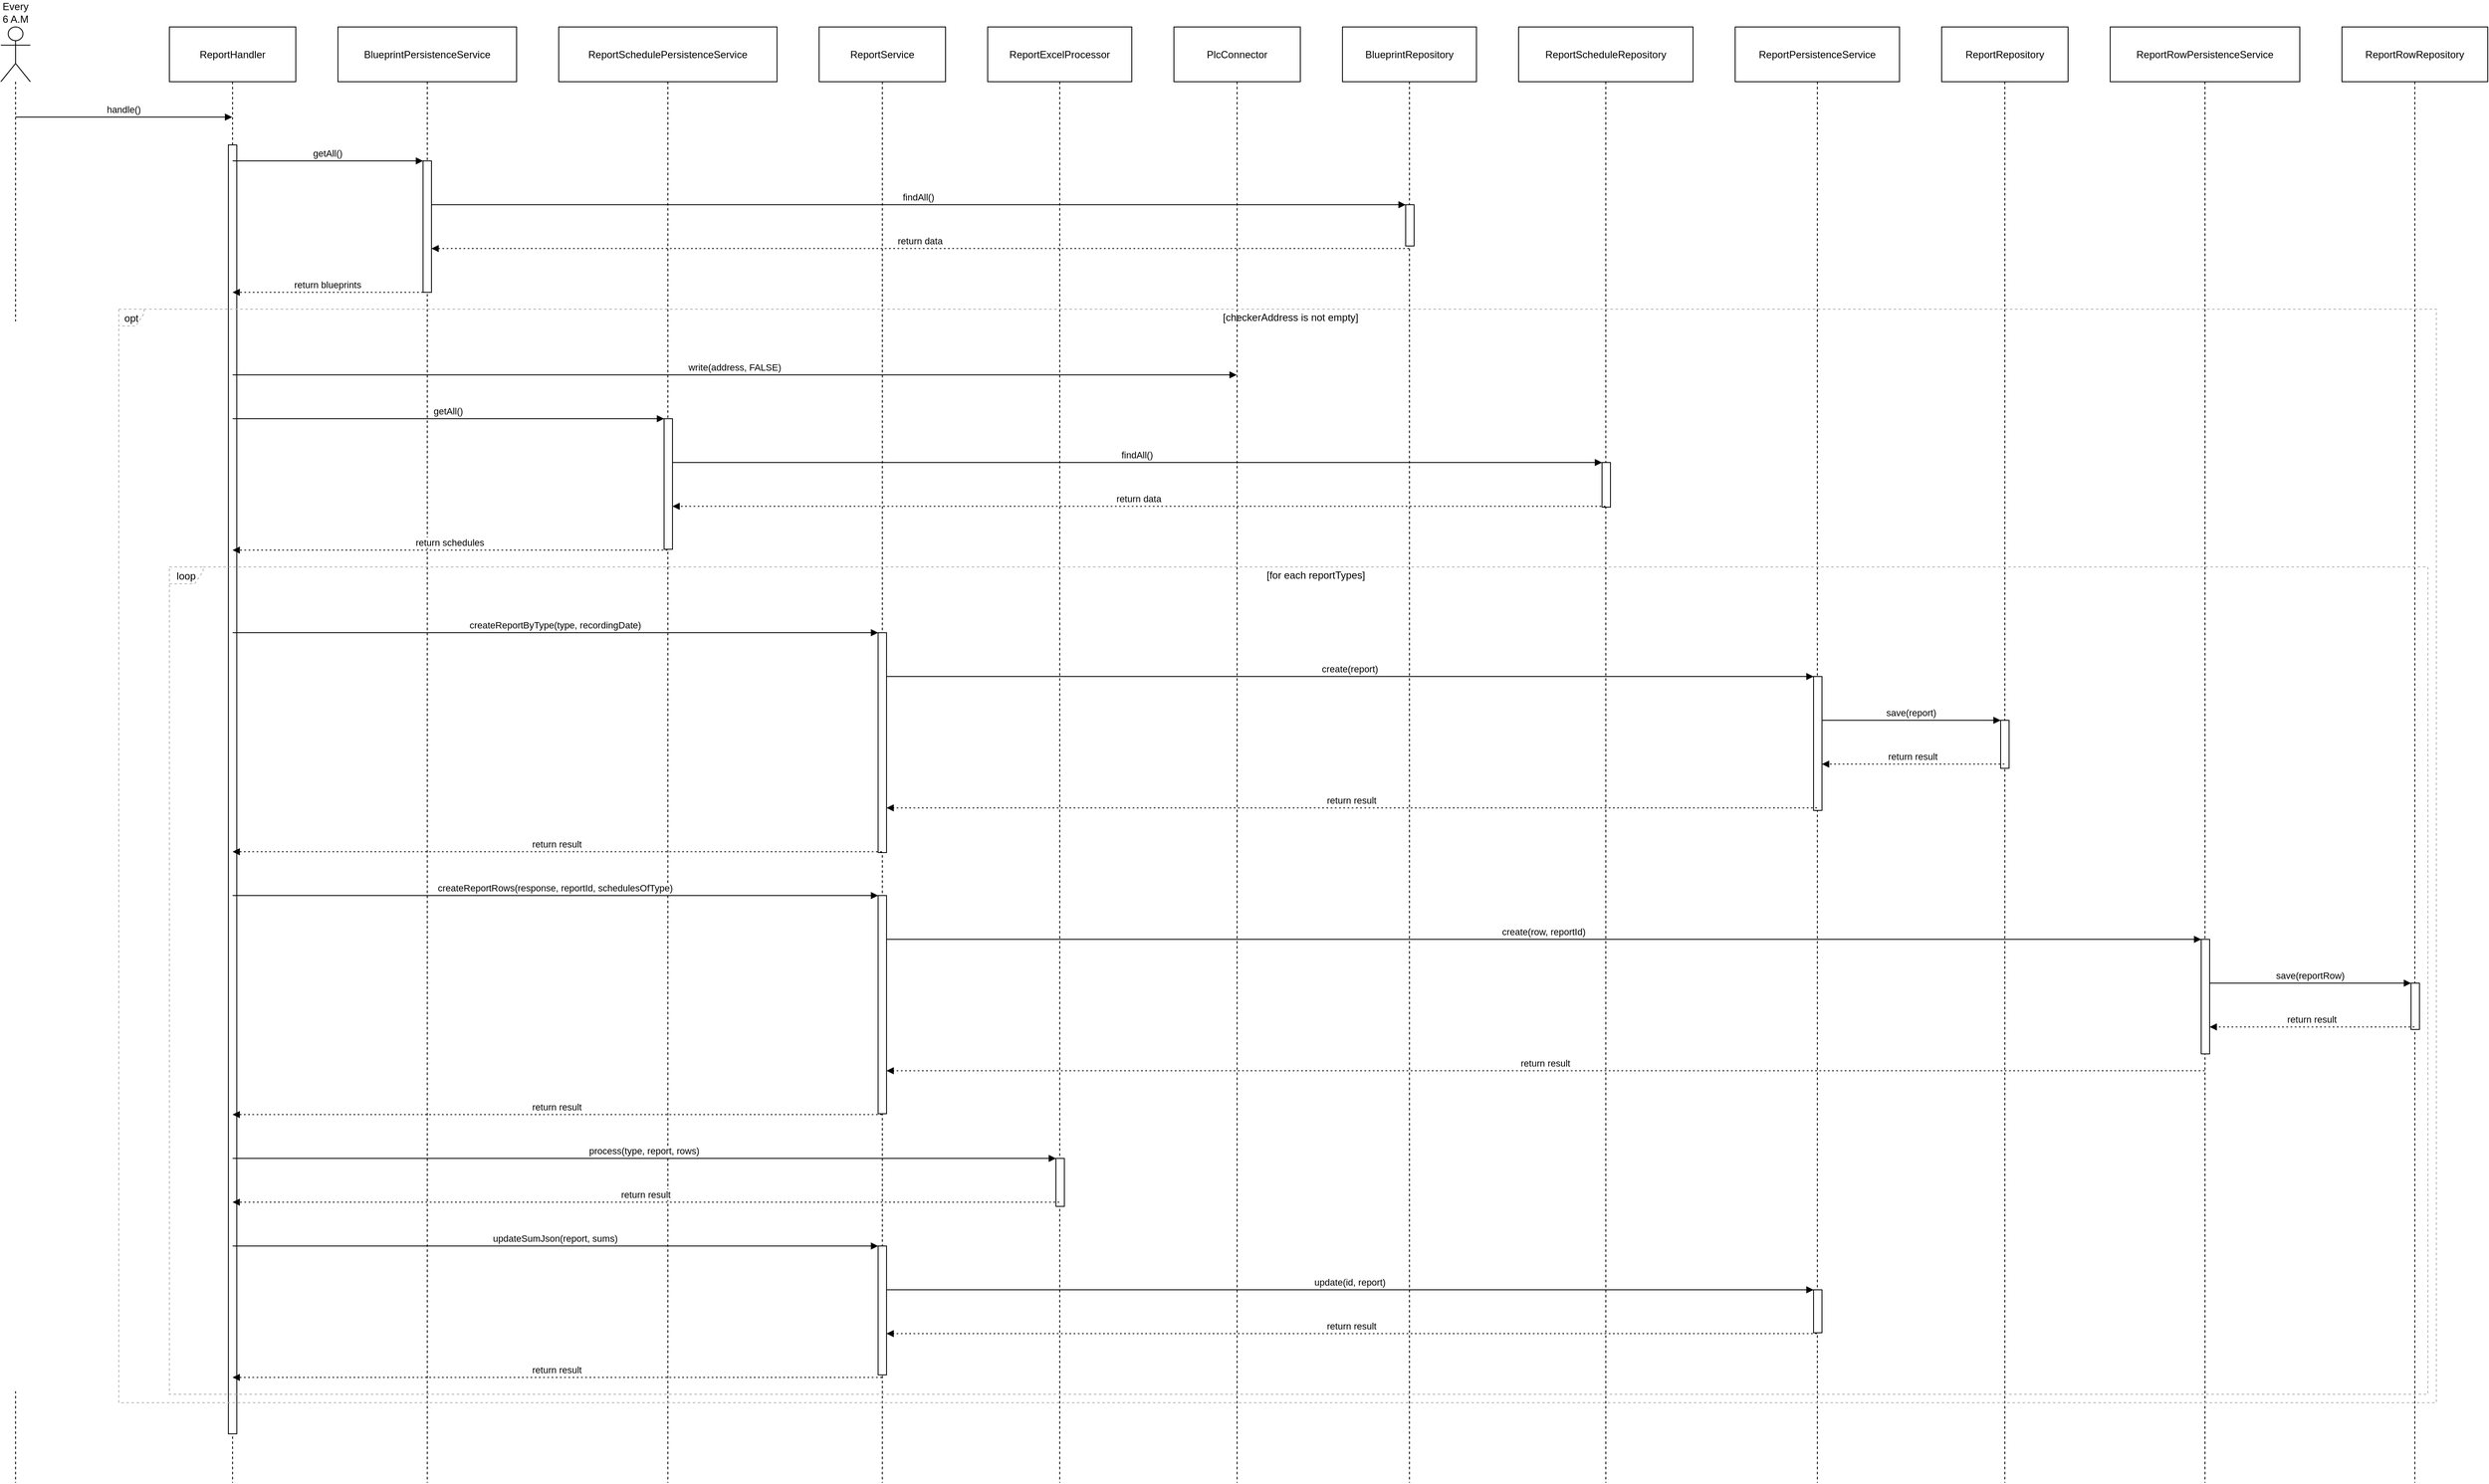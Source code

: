 <mxfile version="24.2.3" type="device">
  <diagram name="Page-1" id="Nv2llt3EmTZvYOIjRS1g">
    <mxGraphModel dx="2518" dy="2424" grid="1" gridSize="10" guides="1" tooltips="1" connect="1" arrows="1" fold="1" page="1" pageScale="1" pageWidth="850" pageHeight="1100" math="0" shadow="0">
      <root>
        <mxCell id="0" />
        <mxCell id="1" parent="0" />
        <mxCell id="njGRdfHwuPuBK8i6Ekrx-1" value="Every 6 A.M" style="shape=umlLifeline;perimeter=lifelinePerimeter;whiteSpace=wrap;container=1;dropTarget=0;collapsible=0;recursiveResize=0;outlineConnect=0;portConstraint=eastwest;newEdgeStyle={&quot;edgeStyle&quot;:&quot;elbowEdgeStyle&quot;,&quot;elbow&quot;:&quot;vertical&quot;,&quot;curved&quot;:0,&quot;rounded&quot;:0};participant=umlActor;verticalAlign=bottom;labelPosition=center;verticalLabelPosition=top;align=center;size=65;" vertex="1" parent="1">
          <mxGeometry x="20" y="20" width="35" height="1728" as="geometry" />
        </mxCell>
        <mxCell id="njGRdfHwuPuBK8i6Ekrx-2" value="ReportHandler" style="shape=umlLifeline;perimeter=lifelinePerimeter;whiteSpace=wrap;container=1;dropTarget=0;collapsible=0;recursiveResize=0;outlineConnect=0;portConstraint=eastwest;newEdgeStyle={&quot;edgeStyle&quot;:&quot;elbowEdgeStyle&quot;,&quot;elbow&quot;:&quot;vertical&quot;,&quot;curved&quot;:0,&quot;rounded&quot;:0};size=65;" vertex="1" parent="1">
          <mxGeometry x="220" y="20" width="150" height="1728" as="geometry" />
        </mxCell>
        <mxCell id="njGRdfHwuPuBK8i6Ekrx-62" value="" style="points=[];perimeter=orthogonalPerimeter;outlineConnect=0;targetShapes=umlLifeline;portConstraint=eastwest;newEdgeStyle={&quot;edgeStyle&quot;:&quot;elbowEdgeStyle&quot;,&quot;elbow&quot;:&quot;vertical&quot;,&quot;curved&quot;:0,&quot;rounded&quot;:0}" vertex="1" parent="njGRdfHwuPuBK8i6Ekrx-2">
          <mxGeometry x="70" y="140" width="10" height="1530" as="geometry" />
        </mxCell>
        <mxCell id="njGRdfHwuPuBK8i6Ekrx-3" value="BlueprintPersistenceService" style="shape=umlLifeline;perimeter=lifelinePerimeter;whiteSpace=wrap;container=1;dropTarget=0;collapsible=0;recursiveResize=0;outlineConnect=0;portConstraint=eastwest;newEdgeStyle={&quot;edgeStyle&quot;:&quot;elbowEdgeStyle&quot;,&quot;elbow&quot;:&quot;vertical&quot;,&quot;curved&quot;:0,&quot;rounded&quot;:0};size=65;" vertex="1" parent="1">
          <mxGeometry x="420" y="20" width="212" height="1728" as="geometry" />
        </mxCell>
        <mxCell id="njGRdfHwuPuBK8i6Ekrx-4" value="" style="points=[];perimeter=orthogonalPerimeter;outlineConnect=0;targetShapes=umlLifeline;portConstraint=eastwest;newEdgeStyle={&quot;edgeStyle&quot;:&quot;elbowEdgeStyle&quot;,&quot;elbow&quot;:&quot;vertical&quot;,&quot;curved&quot;:0,&quot;rounded&quot;:0}" vertex="1" parent="njGRdfHwuPuBK8i6Ekrx-3">
          <mxGeometry x="101" y="159" width="10" height="156" as="geometry" />
        </mxCell>
        <mxCell id="njGRdfHwuPuBK8i6Ekrx-5" value="ReportSchedulePersistenceService" style="shape=umlLifeline;perimeter=lifelinePerimeter;whiteSpace=wrap;container=1;dropTarget=0;collapsible=0;recursiveResize=0;outlineConnect=0;portConstraint=eastwest;newEdgeStyle={&quot;edgeStyle&quot;:&quot;elbowEdgeStyle&quot;,&quot;elbow&quot;:&quot;vertical&quot;,&quot;curved&quot;:0,&quot;rounded&quot;:0};size=65;" vertex="1" parent="1">
          <mxGeometry x="682" y="20" width="259" height="1728" as="geometry" />
        </mxCell>
        <mxCell id="njGRdfHwuPuBK8i6Ekrx-6" value="" style="points=[];perimeter=orthogonalPerimeter;outlineConnect=0;targetShapes=umlLifeline;portConstraint=eastwest;newEdgeStyle={&quot;edgeStyle&quot;:&quot;elbowEdgeStyle&quot;,&quot;elbow&quot;:&quot;vertical&quot;,&quot;curved&quot;:0,&quot;rounded&quot;:0}" vertex="1" parent="njGRdfHwuPuBK8i6Ekrx-5">
          <mxGeometry x="125" y="465" width="10" height="155" as="geometry" />
        </mxCell>
        <mxCell id="njGRdfHwuPuBK8i6Ekrx-7" value="ReportService" style="shape=umlLifeline;perimeter=lifelinePerimeter;whiteSpace=wrap;container=1;dropTarget=0;collapsible=0;recursiveResize=0;outlineConnect=0;portConstraint=eastwest;newEdgeStyle={&quot;edgeStyle&quot;:&quot;elbowEdgeStyle&quot;,&quot;elbow&quot;:&quot;vertical&quot;,&quot;curved&quot;:0,&quot;rounded&quot;:0};size=65;" vertex="1" parent="1">
          <mxGeometry x="991" y="20" width="150" height="1728" as="geometry" />
        </mxCell>
        <mxCell id="njGRdfHwuPuBK8i6Ekrx-8" value="" style="points=[];perimeter=orthogonalPerimeter;outlineConnect=0;targetShapes=umlLifeline;portConstraint=eastwest;newEdgeStyle={&quot;edgeStyle&quot;:&quot;elbowEdgeStyle&quot;,&quot;elbow&quot;:&quot;vertical&quot;,&quot;curved&quot;:0,&quot;rounded&quot;:0}" vertex="1" parent="njGRdfHwuPuBK8i6Ekrx-7">
          <mxGeometry x="70" y="719" width="10" height="261" as="geometry" />
        </mxCell>
        <mxCell id="njGRdfHwuPuBK8i6Ekrx-9" value="" style="points=[];perimeter=orthogonalPerimeter;outlineConnect=0;targetShapes=umlLifeline;portConstraint=eastwest;newEdgeStyle={&quot;edgeStyle&quot;:&quot;elbowEdgeStyle&quot;,&quot;elbow&quot;:&quot;vertical&quot;,&quot;curved&quot;:0,&quot;rounded&quot;:0}" vertex="1" parent="njGRdfHwuPuBK8i6Ekrx-7">
          <mxGeometry x="70" y="1031" width="10" height="259" as="geometry" />
        </mxCell>
        <mxCell id="njGRdfHwuPuBK8i6Ekrx-10" value="" style="points=[];perimeter=orthogonalPerimeter;outlineConnect=0;targetShapes=umlLifeline;portConstraint=eastwest;newEdgeStyle={&quot;edgeStyle&quot;:&quot;elbowEdgeStyle&quot;,&quot;elbow&quot;:&quot;vertical&quot;,&quot;curved&quot;:0,&quot;rounded&quot;:0}" vertex="1" parent="njGRdfHwuPuBK8i6Ekrx-7">
          <mxGeometry x="70" y="1447" width="10" height="153" as="geometry" />
        </mxCell>
        <mxCell id="njGRdfHwuPuBK8i6Ekrx-11" value="ReportExcelProcessor" style="shape=umlLifeline;perimeter=lifelinePerimeter;whiteSpace=wrap;container=1;dropTarget=0;collapsible=0;recursiveResize=0;outlineConnect=0;portConstraint=eastwest;newEdgeStyle={&quot;edgeStyle&quot;:&quot;elbowEdgeStyle&quot;,&quot;elbow&quot;:&quot;vertical&quot;,&quot;curved&quot;:0,&quot;rounded&quot;:0};size=65;" vertex="1" parent="1">
          <mxGeometry x="1191" y="20" width="171" height="1728" as="geometry" />
        </mxCell>
        <mxCell id="njGRdfHwuPuBK8i6Ekrx-12" value="" style="points=[];perimeter=orthogonalPerimeter;outlineConnect=0;targetShapes=umlLifeline;portConstraint=eastwest;newEdgeStyle={&quot;edgeStyle&quot;:&quot;elbowEdgeStyle&quot;,&quot;elbow&quot;:&quot;vertical&quot;,&quot;curved&quot;:0,&quot;rounded&quot;:0}" vertex="1" parent="njGRdfHwuPuBK8i6Ekrx-11">
          <mxGeometry x="81" y="1343" width="10" height="57" as="geometry" />
        </mxCell>
        <mxCell id="njGRdfHwuPuBK8i6Ekrx-13" value="PlcConnector" style="shape=umlLifeline;perimeter=lifelinePerimeter;whiteSpace=wrap;container=1;dropTarget=0;collapsible=0;recursiveResize=0;outlineConnect=0;portConstraint=eastwest;newEdgeStyle={&quot;edgeStyle&quot;:&quot;elbowEdgeStyle&quot;,&quot;elbow&quot;:&quot;vertical&quot;,&quot;curved&quot;:0,&quot;rounded&quot;:0};size=65;" vertex="1" parent="1">
          <mxGeometry x="1412" y="20" width="150" height="1728" as="geometry" />
        </mxCell>
        <mxCell id="njGRdfHwuPuBK8i6Ekrx-14" value="BlueprintRepository" style="shape=umlLifeline;perimeter=lifelinePerimeter;whiteSpace=wrap;container=1;dropTarget=0;collapsible=0;recursiveResize=0;outlineConnect=0;portConstraint=eastwest;newEdgeStyle={&quot;edgeStyle&quot;:&quot;elbowEdgeStyle&quot;,&quot;elbow&quot;:&quot;vertical&quot;,&quot;curved&quot;:0,&quot;rounded&quot;:0};size=65;" vertex="1" parent="1">
          <mxGeometry x="1612" y="20" width="159" height="1728" as="geometry" />
        </mxCell>
        <mxCell id="njGRdfHwuPuBK8i6Ekrx-15" value="" style="points=[];perimeter=orthogonalPerimeter;outlineConnect=0;targetShapes=umlLifeline;portConstraint=eastwest;newEdgeStyle={&quot;edgeStyle&quot;:&quot;elbowEdgeStyle&quot;,&quot;elbow&quot;:&quot;vertical&quot;,&quot;curved&quot;:0,&quot;rounded&quot;:0}" vertex="1" parent="njGRdfHwuPuBK8i6Ekrx-14">
          <mxGeometry x="75" y="211" width="10" height="49" as="geometry" />
        </mxCell>
        <mxCell id="njGRdfHwuPuBK8i6Ekrx-16" value="ReportScheduleRepository" style="shape=umlLifeline;perimeter=lifelinePerimeter;whiteSpace=wrap;container=1;dropTarget=0;collapsible=0;recursiveResize=0;outlineConnect=0;portConstraint=eastwest;newEdgeStyle={&quot;edgeStyle&quot;:&quot;elbowEdgeStyle&quot;,&quot;elbow&quot;:&quot;vertical&quot;,&quot;curved&quot;:0,&quot;rounded&quot;:0};size=65;" vertex="1" parent="1">
          <mxGeometry x="1821" y="20" width="207" height="1728" as="geometry" />
        </mxCell>
        <mxCell id="njGRdfHwuPuBK8i6Ekrx-17" value="" style="points=[];perimeter=orthogonalPerimeter;outlineConnect=0;targetShapes=umlLifeline;portConstraint=eastwest;newEdgeStyle={&quot;edgeStyle&quot;:&quot;elbowEdgeStyle&quot;,&quot;elbow&quot;:&quot;vertical&quot;,&quot;curved&quot;:0,&quot;rounded&quot;:0}" vertex="1" parent="njGRdfHwuPuBK8i6Ekrx-16">
          <mxGeometry x="99" y="517" width="10" height="53" as="geometry" />
        </mxCell>
        <mxCell id="njGRdfHwuPuBK8i6Ekrx-18" value="ReportPersistenceService" style="shape=umlLifeline;perimeter=lifelinePerimeter;whiteSpace=wrap;container=1;dropTarget=0;collapsible=0;recursiveResize=0;outlineConnect=0;portConstraint=eastwest;newEdgeStyle={&quot;edgeStyle&quot;:&quot;elbowEdgeStyle&quot;,&quot;elbow&quot;:&quot;vertical&quot;,&quot;curved&quot;:0,&quot;rounded&quot;:0};size=65;" vertex="1" parent="1">
          <mxGeometry x="2078" y="20" width="195" height="1728" as="geometry" />
        </mxCell>
        <mxCell id="njGRdfHwuPuBK8i6Ekrx-19" value="" style="points=[];perimeter=orthogonalPerimeter;outlineConnect=0;targetShapes=umlLifeline;portConstraint=eastwest;newEdgeStyle={&quot;edgeStyle&quot;:&quot;elbowEdgeStyle&quot;,&quot;elbow&quot;:&quot;vertical&quot;,&quot;curved&quot;:0,&quot;rounded&quot;:0}" vertex="1" parent="njGRdfHwuPuBK8i6Ekrx-18">
          <mxGeometry x="93" y="771" width="10" height="159" as="geometry" />
        </mxCell>
        <mxCell id="njGRdfHwuPuBK8i6Ekrx-20" value="" style="points=[];perimeter=orthogonalPerimeter;outlineConnect=0;targetShapes=umlLifeline;portConstraint=eastwest;newEdgeStyle={&quot;edgeStyle&quot;:&quot;elbowEdgeStyle&quot;,&quot;elbow&quot;:&quot;vertical&quot;,&quot;curved&quot;:0,&quot;rounded&quot;:0}" vertex="1" parent="njGRdfHwuPuBK8i6Ekrx-18">
          <mxGeometry x="93" y="1499" width="10" height="51" as="geometry" />
        </mxCell>
        <mxCell id="njGRdfHwuPuBK8i6Ekrx-21" value="ReportRepository" style="shape=umlLifeline;perimeter=lifelinePerimeter;whiteSpace=wrap;container=1;dropTarget=0;collapsible=0;recursiveResize=0;outlineConnect=0;portConstraint=eastwest;newEdgeStyle={&quot;edgeStyle&quot;:&quot;elbowEdgeStyle&quot;,&quot;elbow&quot;:&quot;vertical&quot;,&quot;curved&quot;:0,&quot;rounded&quot;:0};size=65;" vertex="1" parent="1">
          <mxGeometry x="2323" y="20" width="150" height="1728" as="geometry" />
        </mxCell>
        <mxCell id="njGRdfHwuPuBK8i6Ekrx-22" value="" style="points=[];perimeter=orthogonalPerimeter;outlineConnect=0;targetShapes=umlLifeline;portConstraint=eastwest;newEdgeStyle={&quot;edgeStyle&quot;:&quot;elbowEdgeStyle&quot;,&quot;elbow&quot;:&quot;vertical&quot;,&quot;curved&quot;:0,&quot;rounded&quot;:0}" vertex="1" parent="njGRdfHwuPuBK8i6Ekrx-21">
          <mxGeometry x="70" y="823" width="10" height="57" as="geometry" />
        </mxCell>
        <mxCell id="njGRdfHwuPuBK8i6Ekrx-23" value="ReportRowPersistenceService" style="shape=umlLifeline;perimeter=lifelinePerimeter;whiteSpace=wrap;container=1;dropTarget=0;collapsible=0;recursiveResize=0;outlineConnect=0;portConstraint=eastwest;newEdgeStyle={&quot;edgeStyle&quot;:&quot;elbowEdgeStyle&quot;,&quot;elbow&quot;:&quot;vertical&quot;,&quot;curved&quot;:0,&quot;rounded&quot;:0};size=65;" vertex="1" parent="1">
          <mxGeometry x="2523" y="20" width="225" height="1728" as="geometry" />
        </mxCell>
        <mxCell id="njGRdfHwuPuBK8i6Ekrx-24" value="" style="points=[];perimeter=orthogonalPerimeter;outlineConnect=0;targetShapes=umlLifeline;portConstraint=eastwest;newEdgeStyle={&quot;edgeStyle&quot;:&quot;elbowEdgeStyle&quot;,&quot;elbow&quot;:&quot;vertical&quot;,&quot;curved&quot;:0,&quot;rounded&quot;:0}" vertex="1" parent="njGRdfHwuPuBK8i6Ekrx-23">
          <mxGeometry x="108" y="1083" width="10" height="136" as="geometry" />
        </mxCell>
        <mxCell id="njGRdfHwuPuBK8i6Ekrx-25" value="ReportRowRepository" style="shape=umlLifeline;perimeter=lifelinePerimeter;whiteSpace=wrap;container=1;dropTarget=0;collapsible=0;recursiveResize=0;outlineConnect=0;portConstraint=eastwest;newEdgeStyle={&quot;edgeStyle&quot;:&quot;elbowEdgeStyle&quot;,&quot;elbow&quot;:&quot;vertical&quot;,&quot;curved&quot;:0,&quot;rounded&quot;:0};size=65;" vertex="1" parent="1">
          <mxGeometry x="2798" y="20" width="173" height="1728" as="geometry" />
        </mxCell>
        <mxCell id="njGRdfHwuPuBK8i6Ekrx-26" value="" style="points=[];perimeter=orthogonalPerimeter;outlineConnect=0;targetShapes=umlLifeline;portConstraint=eastwest;newEdgeStyle={&quot;edgeStyle&quot;:&quot;elbowEdgeStyle&quot;,&quot;elbow&quot;:&quot;vertical&quot;,&quot;curved&quot;:0,&quot;rounded&quot;:0}" vertex="1" parent="njGRdfHwuPuBK8i6Ekrx-25">
          <mxGeometry x="82" y="1135" width="10" height="55" as="geometry" />
        </mxCell>
        <mxCell id="njGRdfHwuPuBK8i6Ekrx-27" value="loop" style="shape=umlFrame;dashed=1;pointerEvents=0;dropTarget=0;strokeColor=#B3B3B3;height=20;width=40" vertex="1" parent="1">
          <mxGeometry x="220" y="661" width="2680" height="982" as="geometry" />
        </mxCell>
        <mxCell id="njGRdfHwuPuBK8i6Ekrx-28" value="[for each reportTypes]" style="text;strokeColor=none;fillColor=none;align=center;verticalAlign=middle;whiteSpace=wrap;" vertex="1" parent="njGRdfHwuPuBK8i6Ekrx-27">
          <mxGeometry x="40.916" width="2639.084" height="20" as="geometry" />
        </mxCell>
        <mxCell id="njGRdfHwuPuBK8i6Ekrx-29" value="opt" style="shape=umlFrame;dashed=1;pointerEvents=0;dropTarget=0;strokeColor=#B3B3B3;height=20;width=30" vertex="1" parent="1">
          <mxGeometry x="160" y="355" width="2750" height="1298" as="geometry" />
        </mxCell>
        <mxCell id="njGRdfHwuPuBK8i6Ekrx-30" value="[checkerAddress is not empty]" style="text;strokeColor=none;fillColor=none;align=center;verticalAlign=middle;whiteSpace=wrap;" vertex="1" parent="njGRdfHwuPuBK8i6Ekrx-29">
          <mxGeometry x="31.25" width="2718.75" height="20" as="geometry" />
        </mxCell>
        <mxCell id="njGRdfHwuPuBK8i6Ekrx-31" value="handle()" style="verticalAlign=bottom;endArrow=block;edgeStyle=elbowEdgeStyle;elbow=vertical;curved=0;rounded=0;" edge="1" parent="1" source="njGRdfHwuPuBK8i6Ekrx-1" target="njGRdfHwuPuBK8i6Ekrx-2">
          <mxGeometry relative="1" as="geometry">
            <Array as="points">
              <mxPoint x="205" y="127" />
            </Array>
          </mxGeometry>
        </mxCell>
        <mxCell id="njGRdfHwuPuBK8i6Ekrx-32" value="getAll()" style="verticalAlign=bottom;endArrow=block;edgeStyle=elbowEdgeStyle;elbow=vertical;curved=0;rounded=0;" edge="1" parent="1" source="njGRdfHwuPuBK8i6Ekrx-2" target="njGRdfHwuPuBK8i6Ekrx-4">
          <mxGeometry relative="1" as="geometry">
            <Array as="points">
              <mxPoint x="423" y="179" />
            </Array>
          </mxGeometry>
        </mxCell>
        <mxCell id="njGRdfHwuPuBK8i6Ekrx-33" value="findAll()" style="verticalAlign=bottom;endArrow=block;edgeStyle=elbowEdgeStyle;elbow=vertical;curved=0;rounded=0;" edge="1" parent="1" source="njGRdfHwuPuBK8i6Ekrx-4" target="njGRdfHwuPuBK8i6Ekrx-15">
          <mxGeometry relative="1" as="geometry">
            <Array as="points">
              <mxPoint x="1121" y="231" />
            </Array>
          </mxGeometry>
        </mxCell>
        <mxCell id="njGRdfHwuPuBK8i6Ekrx-34" value="return data" style="verticalAlign=bottom;endArrow=block;edgeStyle=elbowEdgeStyle;elbow=vertical;curved=0;rounded=0;dashed=1;dashPattern=2 3;" edge="1" parent="1" source="njGRdfHwuPuBK8i6Ekrx-14" target="njGRdfHwuPuBK8i6Ekrx-4">
          <mxGeometry relative="1" as="geometry">
            <Array as="points">
              <mxPoint x="1119" y="283" />
            </Array>
          </mxGeometry>
        </mxCell>
        <mxCell id="njGRdfHwuPuBK8i6Ekrx-35" value="return blueprints" style="verticalAlign=bottom;endArrow=block;edgeStyle=elbowEdgeStyle;elbow=vertical;curved=0;rounded=0;dashed=1;dashPattern=2 3;" edge="1" parent="1" source="njGRdfHwuPuBK8i6Ekrx-4" target="njGRdfHwuPuBK8i6Ekrx-2">
          <mxGeometry relative="1" as="geometry">
            <Array as="points">
              <mxPoint x="421" y="335" />
            </Array>
          </mxGeometry>
        </mxCell>
        <mxCell id="njGRdfHwuPuBK8i6Ekrx-36" value="write(address, FALSE)" style="verticalAlign=bottom;endArrow=block;edgeStyle=elbowEdgeStyle;elbow=vertical;curved=0;rounded=0;" edge="1" parent="1" source="njGRdfHwuPuBK8i6Ekrx-2" target="njGRdfHwuPuBK8i6Ekrx-13">
          <mxGeometry relative="1" as="geometry">
            <Array as="points">
              <mxPoint x="904" y="433" />
            </Array>
          </mxGeometry>
        </mxCell>
        <mxCell id="njGRdfHwuPuBK8i6Ekrx-37" value="getAll()" style="verticalAlign=bottom;endArrow=block;edgeStyle=elbowEdgeStyle;elbow=vertical;curved=0;rounded=0;" edge="1" parent="1" source="njGRdfHwuPuBK8i6Ekrx-2" target="njGRdfHwuPuBK8i6Ekrx-6">
          <mxGeometry relative="1" as="geometry">
            <Array as="points">
              <mxPoint x="566" y="485" />
            </Array>
          </mxGeometry>
        </mxCell>
        <mxCell id="njGRdfHwuPuBK8i6Ekrx-38" value="findAll()" style="verticalAlign=bottom;endArrow=block;edgeStyle=elbowEdgeStyle;elbow=vertical;curved=0;rounded=0;" edge="1" parent="1" source="njGRdfHwuPuBK8i6Ekrx-6" target="njGRdfHwuPuBK8i6Ekrx-17">
          <mxGeometry relative="1" as="geometry">
            <Array as="points">
              <mxPoint x="1381" y="537" />
            </Array>
          </mxGeometry>
        </mxCell>
        <mxCell id="njGRdfHwuPuBK8i6Ekrx-39" value="return data" style="verticalAlign=bottom;endArrow=block;edgeStyle=elbowEdgeStyle;elbow=vertical;curved=0;rounded=0;dashed=1;dashPattern=2 3;" edge="1" parent="1" source="njGRdfHwuPuBK8i6Ekrx-16" target="njGRdfHwuPuBK8i6Ekrx-6">
          <mxGeometry relative="1" as="geometry">
            <Array as="points">
              <mxPoint x="1378" y="589" />
            </Array>
          </mxGeometry>
        </mxCell>
        <mxCell id="njGRdfHwuPuBK8i6Ekrx-40" value="return schedules" style="verticalAlign=bottom;endArrow=block;edgeStyle=elbowEdgeStyle;elbow=vertical;curved=0;rounded=0;dashed=1;dashPattern=2 3;" edge="1" parent="1" source="njGRdfHwuPuBK8i6Ekrx-5" target="njGRdfHwuPuBK8i6Ekrx-2">
          <mxGeometry relative="1" as="geometry">
            <Array as="points">
              <mxPoint x="563" y="641" />
            </Array>
          </mxGeometry>
        </mxCell>
        <mxCell id="njGRdfHwuPuBK8i6Ekrx-41" value="createReportByType(type, recordingDate)" style="verticalAlign=bottom;endArrow=block;edgeStyle=elbowEdgeStyle;elbow=vertical;curved=0;rounded=0;" edge="1" parent="1" source="njGRdfHwuPuBK8i6Ekrx-2" target="njGRdfHwuPuBK8i6Ekrx-8">
          <mxGeometry relative="1" as="geometry">
            <Array as="points">
              <mxPoint x="693" y="739" />
            </Array>
          </mxGeometry>
        </mxCell>
        <mxCell id="njGRdfHwuPuBK8i6Ekrx-42" value="create(report)" style="verticalAlign=bottom;endArrow=block;edgeStyle=elbowEdgeStyle;elbow=vertical;curved=0;rounded=0;" edge="1" parent="1" source="njGRdfHwuPuBK8i6Ekrx-8" target="njGRdfHwuPuBK8i6Ekrx-19">
          <mxGeometry relative="1" as="geometry">
            <Array as="points">
              <mxPoint x="1633" y="791" />
            </Array>
          </mxGeometry>
        </mxCell>
        <mxCell id="njGRdfHwuPuBK8i6Ekrx-43" value="save(report)" style="verticalAlign=bottom;endArrow=block;edgeStyle=elbowEdgeStyle;elbow=vertical;curved=0;rounded=0;" edge="1" parent="1" source="njGRdfHwuPuBK8i6Ekrx-19" target="njGRdfHwuPuBK8i6Ekrx-22">
          <mxGeometry relative="1" as="geometry">
            <Array as="points">
              <mxPoint x="2299" y="843" />
            </Array>
          </mxGeometry>
        </mxCell>
        <mxCell id="njGRdfHwuPuBK8i6Ekrx-44" value="return result" style="verticalAlign=bottom;endArrow=block;edgeStyle=elbowEdgeStyle;elbow=vertical;curved=0;rounded=0;dashed=1;dashPattern=2 3;" edge="1" parent="1" source="njGRdfHwuPuBK8i6Ekrx-21" target="njGRdfHwuPuBK8i6Ekrx-19">
          <mxGeometry relative="1" as="geometry">
            <Array as="points">
              <mxPoint x="2297" y="895" />
            </Array>
          </mxGeometry>
        </mxCell>
        <mxCell id="njGRdfHwuPuBK8i6Ekrx-45" value="return result" style="verticalAlign=bottom;endArrow=block;edgeStyle=elbowEdgeStyle;elbow=vertical;curved=0;rounded=0;dashed=1;dashPattern=2 3;" edge="1" parent="1" source="njGRdfHwuPuBK8i6Ekrx-18" target="njGRdfHwuPuBK8i6Ekrx-8">
          <mxGeometry relative="1" as="geometry">
            <Array as="points">
              <mxPoint x="1631" y="947" />
            </Array>
          </mxGeometry>
        </mxCell>
        <mxCell id="njGRdfHwuPuBK8i6Ekrx-46" value="return result" style="verticalAlign=bottom;endArrow=block;edgeStyle=elbowEdgeStyle;elbow=vertical;curved=0;rounded=0;dashed=1;dashPattern=2 3;" edge="1" parent="1" source="njGRdfHwuPuBK8i6Ekrx-7" target="njGRdfHwuPuBK8i6Ekrx-2">
          <mxGeometry relative="1" as="geometry">
            <Array as="points">
              <mxPoint x="691" y="999" />
            </Array>
          </mxGeometry>
        </mxCell>
        <mxCell id="njGRdfHwuPuBK8i6Ekrx-47" value="createReportRows(response, reportId, schedulesOfType)" style="verticalAlign=bottom;endArrow=block;edgeStyle=elbowEdgeStyle;elbow=vertical;curved=0;rounded=0;" edge="1" parent="1" source="njGRdfHwuPuBK8i6Ekrx-2" target="njGRdfHwuPuBK8i6Ekrx-9">
          <mxGeometry relative="1" as="geometry">
            <Array as="points">
              <mxPoint x="693" y="1051" />
            </Array>
          </mxGeometry>
        </mxCell>
        <mxCell id="njGRdfHwuPuBK8i6Ekrx-48" value="create(row, reportId)" style="verticalAlign=bottom;endArrow=block;edgeStyle=elbowEdgeStyle;elbow=vertical;curved=0;rounded=0;" edge="1" parent="1" source="njGRdfHwuPuBK8i6Ekrx-9" target="njGRdfHwuPuBK8i6Ekrx-24">
          <mxGeometry relative="1" as="geometry">
            <Array as="points">
              <mxPoint x="1863" y="1103" />
            </Array>
          </mxGeometry>
        </mxCell>
        <mxCell id="njGRdfHwuPuBK8i6Ekrx-49" value="save(reportRow)" style="verticalAlign=bottom;endArrow=block;edgeStyle=elbowEdgeStyle;elbow=vertical;curved=0;rounded=0;" edge="1" parent="1" source="njGRdfHwuPuBK8i6Ekrx-24" target="njGRdfHwuPuBK8i6Ekrx-26">
          <mxGeometry relative="1" as="geometry">
            <Array as="points">
              <mxPoint x="2773" y="1155" />
            </Array>
          </mxGeometry>
        </mxCell>
        <mxCell id="njGRdfHwuPuBK8i6Ekrx-50" value="return result" style="verticalAlign=bottom;endArrow=block;edgeStyle=elbowEdgeStyle;elbow=vertical;curved=0;rounded=0;dashed=1;dashPattern=2 3;" edge="1" parent="1" source="njGRdfHwuPuBK8i6Ekrx-25" target="njGRdfHwuPuBK8i6Ekrx-24">
          <mxGeometry relative="1" as="geometry">
            <Array as="points">
              <mxPoint x="2770" y="1207" />
            </Array>
          </mxGeometry>
        </mxCell>
        <mxCell id="njGRdfHwuPuBK8i6Ekrx-51" value="return result" style="verticalAlign=bottom;endArrow=block;edgeStyle=elbowEdgeStyle;elbow=vertical;curved=0;rounded=0;dashed=1;dashPattern=2 3;" edge="1" parent="1" source="njGRdfHwuPuBK8i6Ekrx-23" target="njGRdfHwuPuBK8i6Ekrx-9">
          <mxGeometry relative="1" as="geometry">
            <Array as="points">
              <mxPoint x="1861" y="1259" />
            </Array>
          </mxGeometry>
        </mxCell>
        <mxCell id="njGRdfHwuPuBK8i6Ekrx-52" value="return result" style="verticalAlign=bottom;endArrow=block;edgeStyle=elbowEdgeStyle;elbow=vertical;curved=0;rounded=0;dashed=1;dashPattern=2 3;" edge="1" parent="1" source="njGRdfHwuPuBK8i6Ekrx-7" target="njGRdfHwuPuBK8i6Ekrx-2">
          <mxGeometry relative="1" as="geometry">
            <Array as="points">
              <mxPoint x="691" y="1311" />
            </Array>
          </mxGeometry>
        </mxCell>
        <mxCell id="njGRdfHwuPuBK8i6Ekrx-53" value="process(type, report, rows)" style="verticalAlign=bottom;endArrow=block;edgeStyle=elbowEdgeStyle;elbow=vertical;curved=0;rounded=0;" edge="1" parent="1" source="njGRdfHwuPuBK8i6Ekrx-2" target="njGRdfHwuPuBK8i6Ekrx-12">
          <mxGeometry relative="1" as="geometry">
            <Array as="points">
              <mxPoint x="798" y="1363" />
            </Array>
          </mxGeometry>
        </mxCell>
        <mxCell id="njGRdfHwuPuBK8i6Ekrx-54" value="return result" style="verticalAlign=bottom;endArrow=block;edgeStyle=elbowEdgeStyle;elbow=vertical;curved=0;rounded=0;dashed=1;dashPattern=2 3;" edge="1" parent="1" source="njGRdfHwuPuBK8i6Ekrx-11" target="njGRdfHwuPuBK8i6Ekrx-2">
          <mxGeometry relative="1" as="geometry">
            <Array as="points">
              <mxPoint x="796" y="1415" />
            </Array>
          </mxGeometry>
        </mxCell>
        <mxCell id="njGRdfHwuPuBK8i6Ekrx-55" value="updateSumJson(report, sums)" style="verticalAlign=bottom;endArrow=block;edgeStyle=elbowEdgeStyle;elbow=vertical;curved=0;rounded=0;" edge="1" parent="1" source="njGRdfHwuPuBK8i6Ekrx-2" target="njGRdfHwuPuBK8i6Ekrx-10">
          <mxGeometry relative="1" as="geometry">
            <Array as="points">
              <mxPoint x="693" y="1467" />
            </Array>
          </mxGeometry>
        </mxCell>
        <mxCell id="njGRdfHwuPuBK8i6Ekrx-56" value="update(id, report)" style="verticalAlign=bottom;endArrow=block;edgeStyle=elbowEdgeStyle;elbow=vertical;curved=0;rounded=0;" edge="1" parent="1" source="njGRdfHwuPuBK8i6Ekrx-10" target="njGRdfHwuPuBK8i6Ekrx-20">
          <mxGeometry relative="1" as="geometry">
            <Array as="points">
              <mxPoint x="1633" y="1519" />
            </Array>
          </mxGeometry>
        </mxCell>
        <mxCell id="njGRdfHwuPuBK8i6Ekrx-57" value="return result" style="verticalAlign=bottom;endArrow=block;edgeStyle=elbowEdgeStyle;elbow=vertical;curved=0;rounded=0;dashed=1;dashPattern=2 3;" edge="1" parent="1" source="njGRdfHwuPuBK8i6Ekrx-18" target="njGRdfHwuPuBK8i6Ekrx-10">
          <mxGeometry relative="1" as="geometry">
            <Array as="points">
              <mxPoint x="1631" y="1571" />
            </Array>
          </mxGeometry>
        </mxCell>
        <mxCell id="njGRdfHwuPuBK8i6Ekrx-58" value="return result" style="verticalAlign=bottom;endArrow=block;edgeStyle=elbowEdgeStyle;elbow=vertical;curved=0;rounded=0;dashed=1;dashPattern=2 3;" edge="1" parent="1" source="njGRdfHwuPuBK8i6Ekrx-7" target="njGRdfHwuPuBK8i6Ekrx-2">
          <mxGeometry relative="1" as="geometry">
            <Array as="points">
              <mxPoint x="691" y="1623" />
            </Array>
          </mxGeometry>
        </mxCell>
      </root>
    </mxGraphModel>
  </diagram>
</mxfile>
